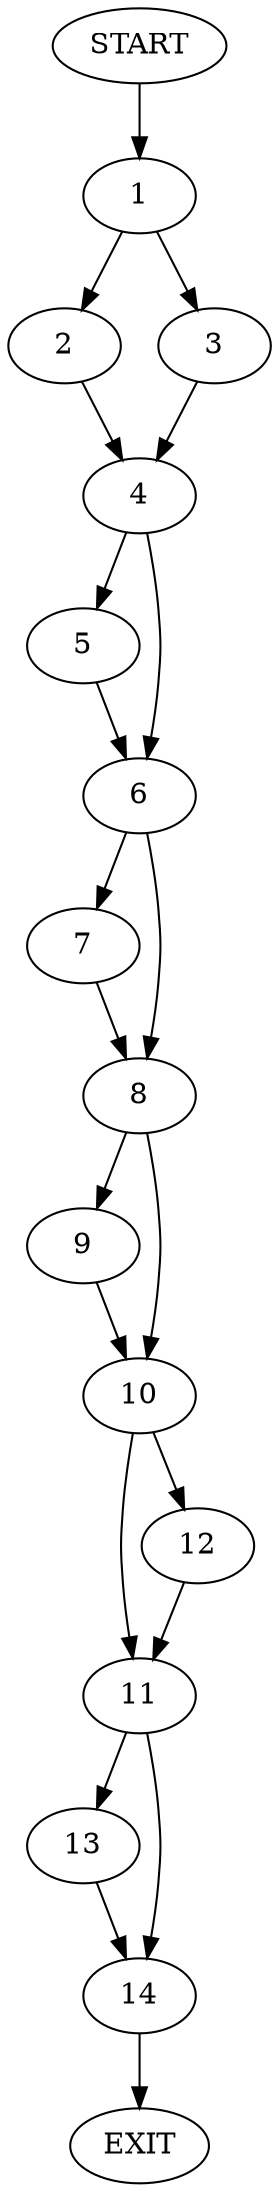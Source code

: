 digraph {
0 [label="START"]
15 [label="EXIT"]
0 -> 1
1 -> 2
1 -> 3
3 -> 4
2 -> 4
4 -> 5
4 -> 6
5 -> 6
6 -> 7
6 -> 8
7 -> 8
8 -> 9
8 -> 10
10 -> 11
10 -> 12
9 -> 10
12 -> 11
11 -> 13
11 -> 14
14 -> 15
13 -> 14
}
